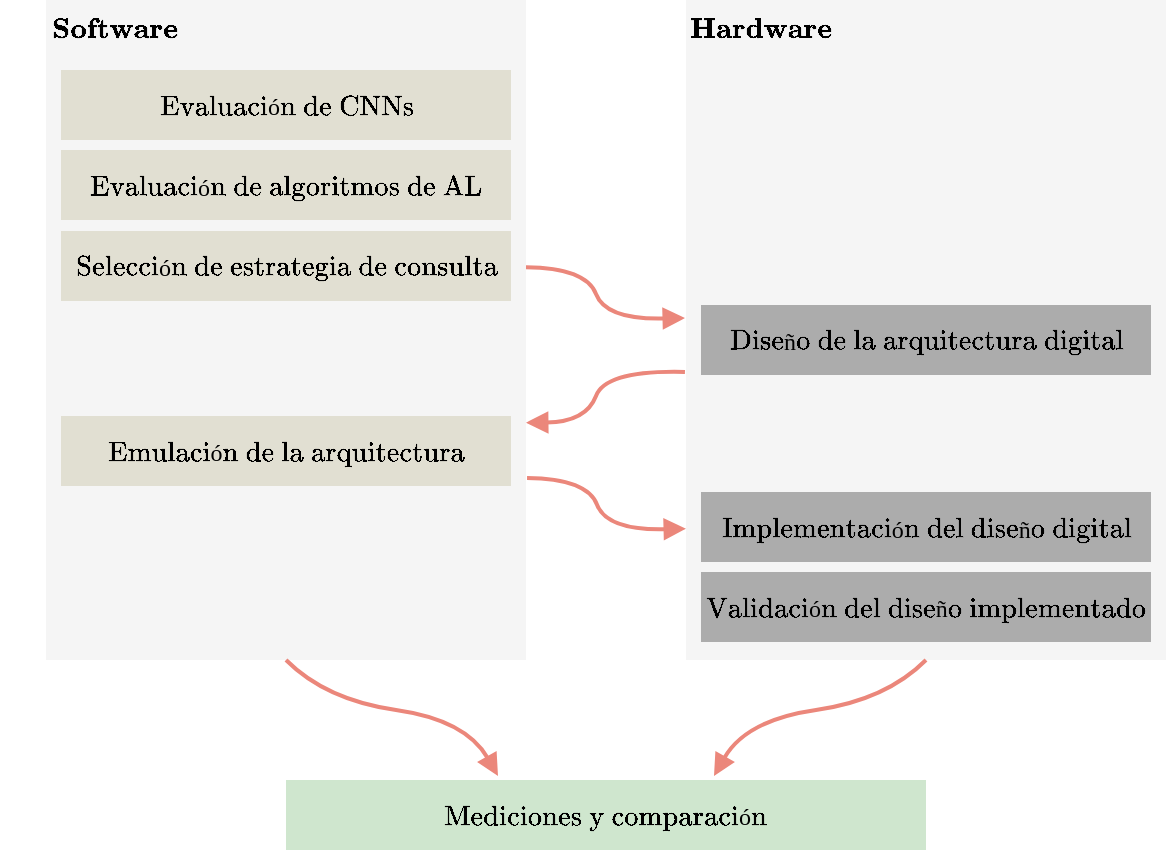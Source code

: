 <mxfile version="26.0.15">
  <diagram name="Page-1" id="1ruNsEZ9ljwXgfCkQ5Iq">
    <mxGraphModel dx="1651" dy="640" grid="1" gridSize="10" guides="1" tooltips="1" connect="1" arrows="1" fold="1" page="1" pageScale="1" pageWidth="500" pageHeight="150" math="1" shadow="0">
      <root>
        <mxCell id="0" />
        <mxCell id="1" parent="0" />
        <mxCell id="wV-b5Z4z198TBdEYeyht-2" value="" style="rounded=0;whiteSpace=wrap;html=1;fillColor=#f5f5f5;fontColor=#333333;strokeColor=none;" vertex="1" parent="1">
          <mxGeometry x="-490" y="13" width="240" height="330" as="geometry" />
        </mxCell>
        <mxCell id="wV-b5Z4z198TBdEYeyht-3" value="" style="rounded=0;whiteSpace=wrap;html=1;fillColor=#f5f5f5;fontColor=#333333;strokeColor=none;" vertex="1" parent="1">
          <mxGeometry x="-170" y="13" width="240" height="330" as="geometry" />
        </mxCell>
        <mxCell id="wV-b5Z4z198TBdEYeyht-5" value="$$\text{Evaluación de CNNs}$$" style="rounded=0;whiteSpace=wrap;html=1;strokeColor=none;fillColor=#E1DFD2;" vertex="1" parent="1">
          <mxGeometry x="-482.5" y="48" width="225" height="35" as="geometry" />
        </mxCell>
        <mxCell id="wV-b5Z4z198TBdEYeyht-6" value="&lt;font face=&quot;Helvetica&quot;&gt;$$\text{Evaluación de algoritmos de AL}$$&lt;/font&gt;" style="rounded=0;whiteSpace=wrap;html=1;fillColor=#E1DFD2;strokeColor=none;" vertex="1" parent="1">
          <mxGeometry x="-482.5" y="88" width="225" height="35" as="geometry" />
        </mxCell>
        <mxCell id="wV-b5Z4z198TBdEYeyht-7" value="&lt;font face=&quot;Helvetica&quot;&gt;$$\text{Selección de estrategia de consulta}$$&lt;/font&gt;" style="rounded=0;whiteSpace=wrap;html=1;fillColor=#E1DFD2;strokeColor=none;" vertex="1" parent="1">
          <mxGeometry x="-482.5" y="128.5" width="225" height="35" as="geometry" />
        </mxCell>
        <mxCell id="wV-b5Z4z198TBdEYeyht-12" value="&lt;font face=&quot;Helvetica&quot;&gt;$$\text{Diseño de la arquitectura digital}$$&lt;/font&gt;" style="rounded=0;whiteSpace=wrap;html=1;fillColor=#ACACAC;strokeColor=none;" vertex="1" parent="1">
          <mxGeometry x="-162.5" y="165.5" width="225" height="35" as="geometry" />
        </mxCell>
        <mxCell id="wV-b5Z4z198TBdEYeyht-15" value="" style="curved=1;endArrow=block;html=1;rounded=0;strokeWidth=2;strokeColor=#EB877B;endFill=1;startFill=0;exitX=1.004;exitY=0.326;exitDx=0;exitDy=0;exitPerimeter=0;" edge="1" parent="1">
          <mxGeometry width="50" height="50" relative="1" as="geometry">
            <mxPoint x="-250.0" y="146.66" as="sourcePoint" />
            <mxPoint x="-170.52" y="172" as="targetPoint" />
            <Array as="points">
              <mxPoint x="-220" y="147" />
              <mxPoint x="-210" y="173" />
            </Array>
          </mxGeometry>
        </mxCell>
        <mxCell id="wV-b5Z4z198TBdEYeyht-17" value="" style="curved=1;endArrow=block;html=1;rounded=0;strokeWidth=2;strokeColor=#EB877B;endFill=1;startFill=0;exitX=1.004;exitY=0.326;exitDx=0;exitDy=0;exitPerimeter=0;" edge="1" parent="1">
          <mxGeometry width="50" height="50" relative="1" as="geometry">
            <mxPoint x="-170.52" y="199.0" as="sourcePoint" />
            <mxPoint x="-250.0" y="224.34" as="targetPoint" />
            <Array as="points">
              <mxPoint x="-210.0" y="198.0" />
              <mxPoint x="-220.0" y="224.0" />
            </Array>
          </mxGeometry>
        </mxCell>
        <mxCell id="wV-b5Z4z198TBdEYeyht-18" value="&lt;font face=&quot;Helvetica&quot;&gt;$$\text{Emulación de la arquitectura}$$&lt;/font&gt;" style="rounded=0;whiteSpace=wrap;html=1;fillColor=#E1DFD2;strokeColor=none;" vertex="1" parent="1">
          <mxGeometry x="-482.5" y="221" width="225" height="35" as="geometry" />
        </mxCell>
        <mxCell id="wV-b5Z4z198TBdEYeyht-19" value="" style="curved=1;endArrow=block;html=1;rounded=0;strokeWidth=2;strokeColor=#EB877B;endFill=1;startFill=0;exitX=1.004;exitY=0.326;exitDx=0;exitDy=0;exitPerimeter=0;" edge="1" parent="1">
          <mxGeometry width="50" height="50" relative="1" as="geometry">
            <mxPoint x="-249.48" y="252" as="sourcePoint" />
            <mxPoint x="-170" y="277.34" as="targetPoint" />
            <Array as="points">
              <mxPoint x="-219.48" y="252.34" />
              <mxPoint x="-209.48" y="278.34" />
            </Array>
          </mxGeometry>
        </mxCell>
        <mxCell id="wV-b5Z4z198TBdEYeyht-20" value="&lt;font face=&quot;Helvetica&quot;&gt;$$\text{Implementación del diseño digital}$$&lt;/font&gt;" style="rounded=0;whiteSpace=wrap;html=1;fillColor=#ACACAC;strokeColor=none;" vertex="1" parent="1">
          <mxGeometry x="-162.5" y="259" width="225" height="35" as="geometry" />
        </mxCell>
        <mxCell id="wV-b5Z4z198TBdEYeyht-21" value="$$\textbf{Software}$$" style="text;html=1;align=center;verticalAlign=middle;whiteSpace=wrap;rounded=0;" vertex="1" parent="1">
          <mxGeometry x="-490" y="13" width="70" height="30" as="geometry" />
        </mxCell>
        <mxCell id="wV-b5Z4z198TBdEYeyht-23" value="&lt;font face=&quot;Helvetica&quot;&gt;$$\text{Validación del diseño implementado}$$&lt;/font&gt;" style="rounded=0;whiteSpace=wrap;html=1;fillColor=#ACACAC;strokeColor=none;" vertex="1" parent="1">
          <mxGeometry x="-162.5" y="299" width="225" height="35" as="geometry" />
        </mxCell>
        <mxCell id="wV-b5Z4z198TBdEYeyht-24" value="&lt;font face=&quot;Helvetica&quot;&gt;$$\text{Mediciones y comparación}$$&lt;/font&gt;" style="rounded=0;whiteSpace=wrap;html=1;fillColor=#CFE6CE;strokeColor=none;" vertex="1" parent="1">
          <mxGeometry x="-370" y="403" width="320" height="35" as="geometry" />
        </mxCell>
        <mxCell id="wV-b5Z4z198TBdEYeyht-26" value="" style="curved=1;endArrow=block;html=1;rounded=0;strokeWidth=2;strokeColor=#EB877B;endFill=1;startFill=0;exitX=0.5;exitY=1;exitDx=0;exitDy=0;entryX=0.134;entryY=-0.068;entryDx=0;entryDy=0;entryPerimeter=0;" edge="1" parent="1" source="wV-b5Z4z198TBdEYeyht-3">
          <mxGeometry width="50" height="50" relative="1" as="geometry">
            <mxPoint x="-110.0" y="343" as="sourcePoint" />
            <mxPoint x="-156.0" y="401" as="targetPoint" />
            <Array as="points">
              <mxPoint x="-70" y="363" />
              <mxPoint x="-140" y="373" />
            </Array>
          </mxGeometry>
        </mxCell>
        <mxCell id="wV-b5Z4z198TBdEYeyht-27" value="$$\textbf{Hardware}$$" style="text;html=1;align=center;verticalAlign=middle;whiteSpace=wrap;rounded=0;" vertex="1" parent="1">
          <mxGeometry x="-170" y="13" width="75" height="30" as="geometry" />
        </mxCell>
        <mxCell id="wV-b5Z4z198TBdEYeyht-32" value="" style="curved=1;endArrow=block;html=1;rounded=0;strokeWidth=2;strokeColor=#EB877B;endFill=1;startFill=0;exitX=0.5;exitY=1;exitDx=0;exitDy=0;entryX=0.134;entryY=-0.068;entryDx=0;entryDy=0;entryPerimeter=0;" edge="1" parent="1">
          <mxGeometry width="50" height="50" relative="1" as="geometry">
            <mxPoint x="-370.0" y="343" as="sourcePoint" />
            <mxPoint x="-264" y="401" as="targetPoint" />
            <Array as="points">
              <mxPoint x="-350.0" y="363" />
              <mxPoint x="-280.0" y="373" />
            </Array>
          </mxGeometry>
        </mxCell>
      </root>
    </mxGraphModel>
  </diagram>
</mxfile>
